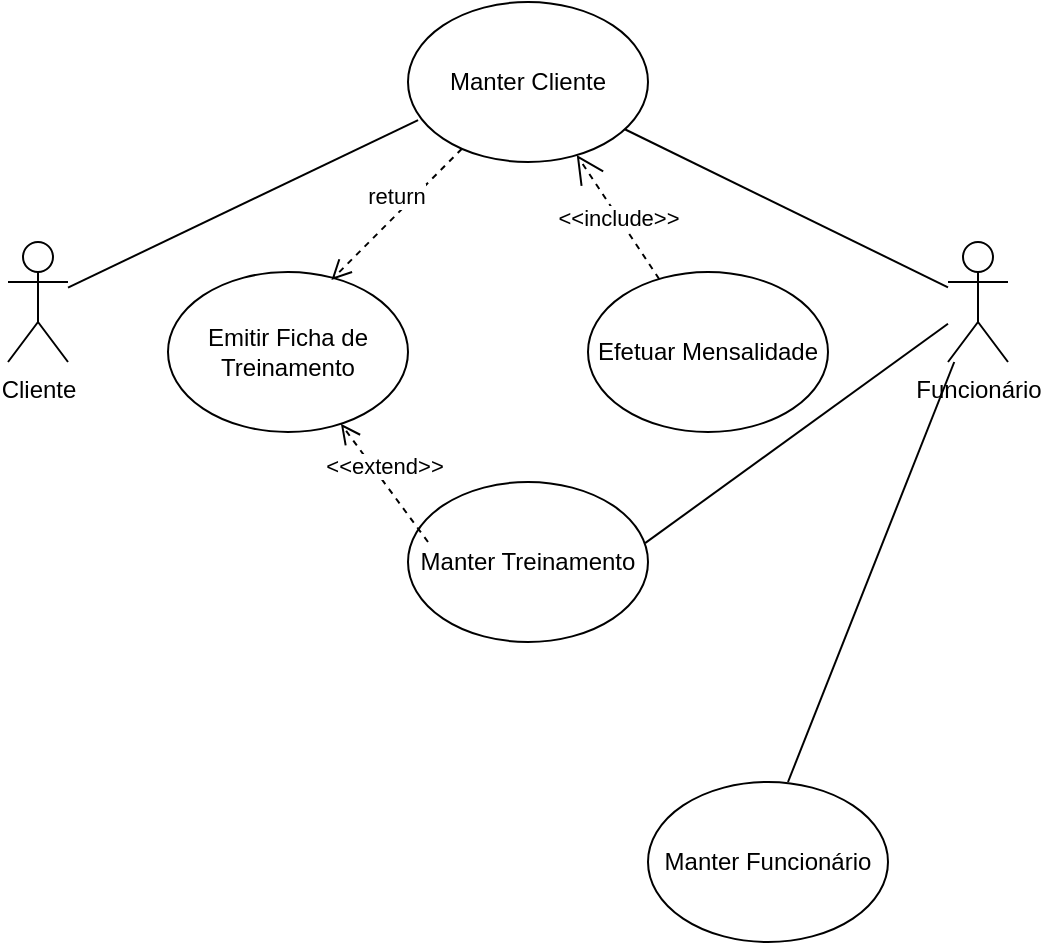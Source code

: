 <mxfile version="14.7.2" type="github">
  <diagram id="kFH-pbCzYbY1VrIjHWSc" name="Page-1">
    <mxGraphModel dx="599" dy="337" grid="1" gridSize="10" guides="1" tooltips="1" connect="1" arrows="1" fold="1" page="1" pageScale="1" pageWidth="827" pageHeight="1169" math="0" shadow="0">
      <root>
        <mxCell id="0" />
        <mxCell id="1" parent="0" />
        <mxCell id="KVRe4NpAMmzvqUN7D1WD-7" value="Cliente" style="shape=umlActor;verticalLabelPosition=bottom;verticalAlign=top;html=1;outlineConnect=0;" vertex="1" parent="1">
          <mxGeometry x="110" y="570" width="30" height="60" as="geometry" />
        </mxCell>
        <mxCell id="KVRe4NpAMmzvqUN7D1WD-8" value="Funcionário" style="shape=umlActor;verticalLabelPosition=bottom;verticalAlign=top;html=1;outlineConnect=0;" vertex="1" parent="1">
          <mxGeometry x="580" y="570" width="30" height="60" as="geometry" />
        </mxCell>
        <mxCell id="KVRe4NpAMmzvqUN7D1WD-9" value="Manter Cliente" style="ellipse;whiteSpace=wrap;html=1;" vertex="1" parent="1">
          <mxGeometry x="310" y="450" width="120" height="80" as="geometry" />
        </mxCell>
        <mxCell id="KVRe4NpAMmzvqUN7D1WD-10" value="Manter Funcionário" style="ellipse;whiteSpace=wrap;html=1;" vertex="1" parent="1">
          <mxGeometry x="430" y="840" width="120" height="80" as="geometry" />
        </mxCell>
        <mxCell id="KVRe4NpAMmzvqUN7D1WD-11" value="Emitir Ficha de Treinamento" style="ellipse;whiteSpace=wrap;html=1;" vertex="1" parent="1">
          <mxGeometry x="190" y="585" width="120" height="80" as="geometry" />
        </mxCell>
        <mxCell id="KVRe4NpAMmzvqUN7D1WD-12" value="Efetuar Mensalidade" style="ellipse;whiteSpace=wrap;html=1;" vertex="1" parent="1">
          <mxGeometry x="400" y="585" width="120" height="80" as="geometry" />
        </mxCell>
        <mxCell id="KVRe4NpAMmzvqUN7D1WD-13" value="Manter Treinamento" style="ellipse;whiteSpace=wrap;html=1;" vertex="1" parent="1">
          <mxGeometry x="310" y="690" width="120" height="80" as="geometry" />
        </mxCell>
        <mxCell id="KVRe4NpAMmzvqUN7D1WD-46" value="" style="endArrow=none;html=1;entryX=0.042;entryY=0.738;entryDx=0;entryDy=0;entryPerimeter=0;" edge="1" parent="1" source="KVRe4NpAMmzvqUN7D1WD-7" target="KVRe4NpAMmzvqUN7D1WD-9">
          <mxGeometry width="50" height="50" relative="1" as="geometry">
            <mxPoint x="230" y="670" as="sourcePoint" />
            <mxPoint x="280" y="620" as="targetPoint" />
          </mxGeometry>
        </mxCell>
        <mxCell id="KVRe4NpAMmzvqUN7D1WD-47" value="" style="endArrow=none;html=1;" edge="1" parent="1" source="KVRe4NpAMmzvqUN7D1WD-9" target="KVRe4NpAMmzvqUN7D1WD-8">
          <mxGeometry width="50" height="50" relative="1" as="geometry">
            <mxPoint x="230" y="670" as="sourcePoint" />
            <mxPoint x="280" y="620" as="targetPoint" />
          </mxGeometry>
        </mxCell>
        <mxCell id="KVRe4NpAMmzvqUN7D1WD-49" value="" style="endArrow=none;html=1;" edge="1" parent="1" target="KVRe4NpAMmzvqUN7D1WD-8">
          <mxGeometry width="50" height="50" relative="1" as="geometry">
            <mxPoint x="500" y="840" as="sourcePoint" />
            <mxPoint x="300" y="700" as="targetPoint" />
          </mxGeometry>
        </mxCell>
        <mxCell id="KVRe4NpAMmzvqUN7D1WD-53" value="&amp;lt;&amp;lt;include&amp;gt;&amp;gt;" style="endArrow=open;endSize=12;dashed=1;html=1;" edge="1" parent="1" source="KVRe4NpAMmzvqUN7D1WD-12" target="KVRe4NpAMmzvqUN7D1WD-9">
          <mxGeometry width="160" relative="1" as="geometry">
            <mxPoint x="370" y="600" as="sourcePoint" />
            <mxPoint x="330" y="700" as="targetPoint" />
          </mxGeometry>
        </mxCell>
        <mxCell id="KVRe4NpAMmzvqUN7D1WD-54" value="&amp;lt;&amp;lt;extend&amp;gt;&amp;gt;" style="html=1;verticalAlign=bottom;endArrow=open;dashed=1;endSize=8;" edge="1" parent="1" target="KVRe4NpAMmzvqUN7D1WD-11">
          <mxGeometry relative="1" as="geometry">
            <mxPoint x="320" y="720" as="sourcePoint" />
            <mxPoint x="360" y="720" as="targetPoint" />
          </mxGeometry>
        </mxCell>
        <mxCell id="KVRe4NpAMmzvqUN7D1WD-55" value="" style="endArrow=none;html=1;exitX=0.988;exitY=0.382;exitDx=0;exitDy=0;exitPerimeter=0;" edge="1" parent="1" source="KVRe4NpAMmzvqUN7D1WD-13" target="KVRe4NpAMmzvqUN7D1WD-8">
          <mxGeometry width="50" height="50" relative="1" as="geometry">
            <mxPoint x="380" y="750" as="sourcePoint" />
            <mxPoint x="430" y="700" as="targetPoint" />
          </mxGeometry>
        </mxCell>
        <mxCell id="KVRe4NpAMmzvqUN7D1WD-57" value="return" style="html=1;verticalAlign=bottom;endArrow=open;dashed=1;endSize=8;entryX=0.681;entryY=0.05;entryDx=0;entryDy=0;entryPerimeter=0;" edge="1" parent="1" source="KVRe4NpAMmzvqUN7D1WD-9" target="KVRe4NpAMmzvqUN7D1WD-11">
          <mxGeometry relative="1" as="geometry">
            <mxPoint x="370" y="580" as="sourcePoint" />
            <mxPoint x="290" y="580" as="targetPoint" />
          </mxGeometry>
        </mxCell>
      </root>
    </mxGraphModel>
  </diagram>
</mxfile>
